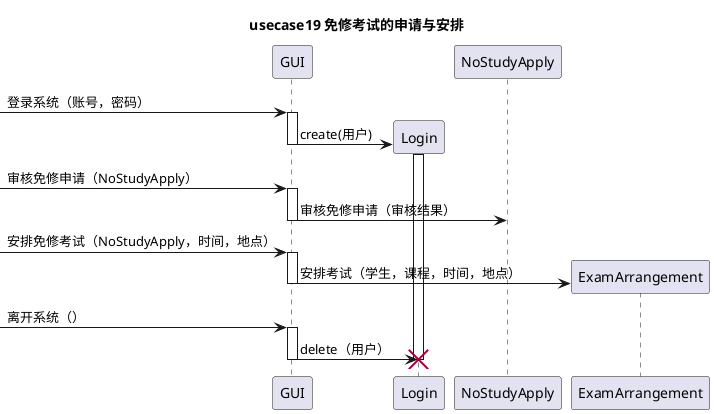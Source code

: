 @startuml
title usecase19 **免修考试的申请与安排**


[-> GUI : 登录系统（账号，密码）
activate GUI
create Login
GUI -> Login : create(用户)
activate Login
deactivate GUI

[-> GUI : 审核免修申请（NoStudyApply）
activate GUI
GUI -> NoStudyApply : 审核免修申请（审核结果）
deactivate GUI

[-> GUI : 安排免修考试（NoStudyApply，时间，地点）
activate GUI
create ExamArrangement
GUI -> ExamArrangement : 安排考试（学生，课程，时间，地点）
deactivate GUI

[-> GUI : 离开系统（）
activate GUI

GUI -> Login : delete（用户）
destroy Login
deactivate GUI
@enduml

@enduml